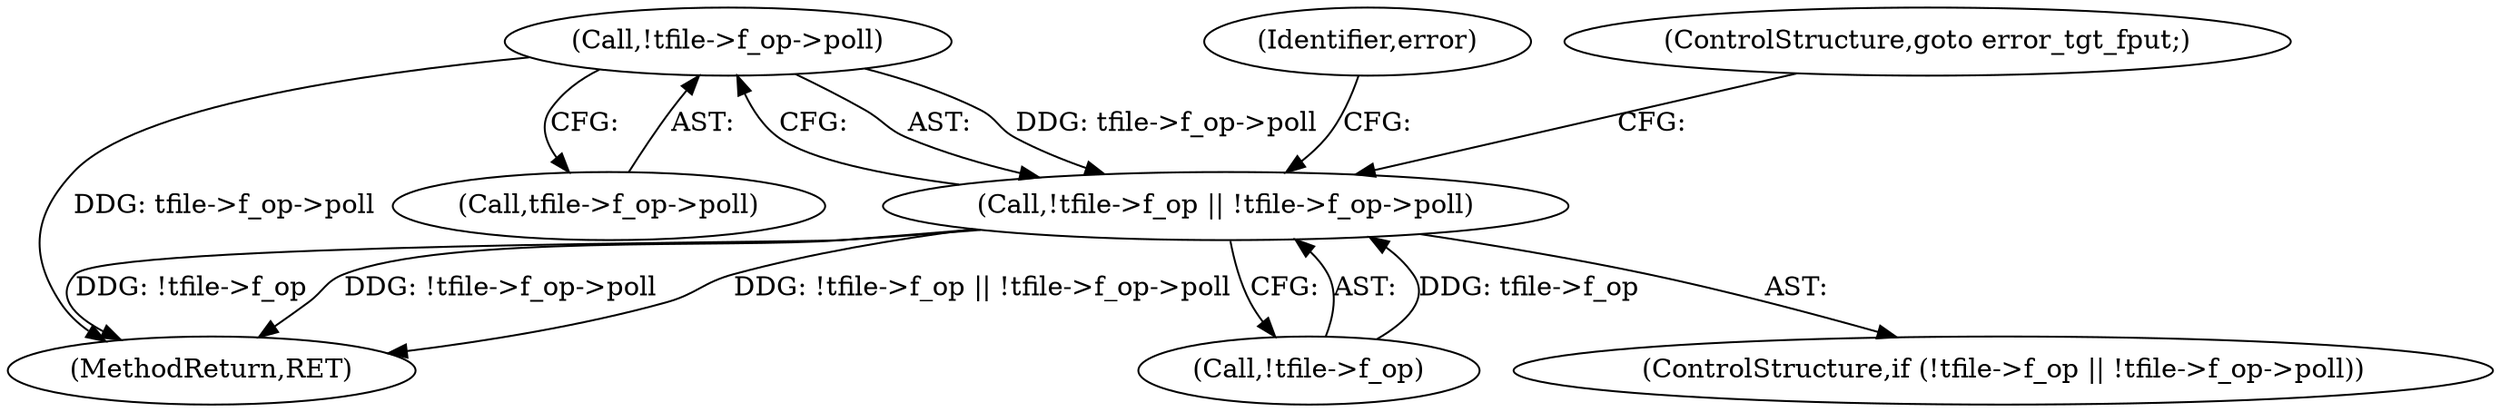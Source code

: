 digraph "0_linux_13d518074a952d33d47c428419693f63389547e9@pointer" {
"1000173" [label="(Call,!tfile->f_op->poll)"];
"1000168" [label="(Call,!tfile->f_op || !tfile->f_op->poll)"];
"1000344" [label="(MethodReturn,RET)"];
"1000181" [label="(Identifier,error)"];
"1000168" [label="(Call,!tfile->f_op || !tfile->f_op->poll)"];
"1000174" [label="(Call,tfile->f_op->poll)"];
"1000169" [label="(Call,!tfile->f_op)"];
"1000179" [label="(ControlStructure,goto error_tgt_fput;)"];
"1000173" [label="(Call,!tfile->f_op->poll)"];
"1000167" [label="(ControlStructure,if (!tfile->f_op || !tfile->f_op->poll))"];
"1000173" -> "1000168"  [label="AST: "];
"1000173" -> "1000174"  [label="CFG: "];
"1000174" -> "1000173"  [label="AST: "];
"1000168" -> "1000173"  [label="CFG: "];
"1000173" -> "1000344"  [label="DDG: tfile->f_op->poll"];
"1000173" -> "1000168"  [label="DDG: tfile->f_op->poll"];
"1000168" -> "1000167"  [label="AST: "];
"1000168" -> "1000169"  [label="CFG: "];
"1000169" -> "1000168"  [label="AST: "];
"1000179" -> "1000168"  [label="CFG: "];
"1000181" -> "1000168"  [label="CFG: "];
"1000168" -> "1000344"  [label="DDG: !tfile->f_op || !tfile->f_op->poll"];
"1000168" -> "1000344"  [label="DDG: !tfile->f_op"];
"1000168" -> "1000344"  [label="DDG: !tfile->f_op->poll"];
"1000169" -> "1000168"  [label="DDG: tfile->f_op"];
}
